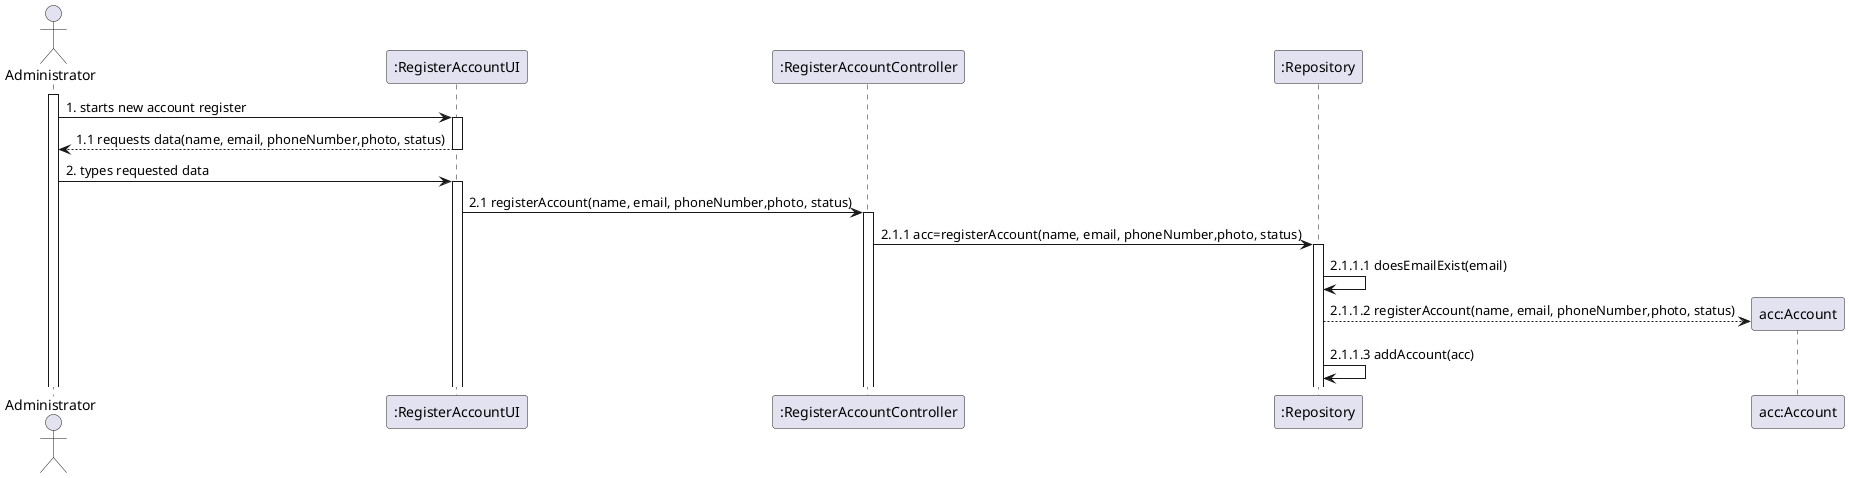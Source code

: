 @startuml
actor Administrator
participant ":RegisterAccountUI" as ui
participant ":RegisterAccountController" as controller
participant ":Repository" as repository
participant "acc:Account" as account

activate Administrator
Administrator -> ui: 1. starts new account register
activate ui
ui --> Administrator: 1.1 requests data(name, email, phoneNumber,photo, status)
deactivate ui
Administrator -> ui: 2. types requested data
activate ui
ui -> controller: 2.1 registerAccount(name, email, phoneNumber,photo, status)
activate controller
controller -> repository: 2.1.1 acc=registerAccount(name, email, phoneNumber,photo, status)
activate repository
repository -> repository: 2.1.1.1 doesEmailExist(email)
create account

repository --> account: 2.1.1.2 registerAccount(name, email, phoneNumber,photo, status)
repository -> repository: 2.1.1.3 addAccount(acc)

@enduml

